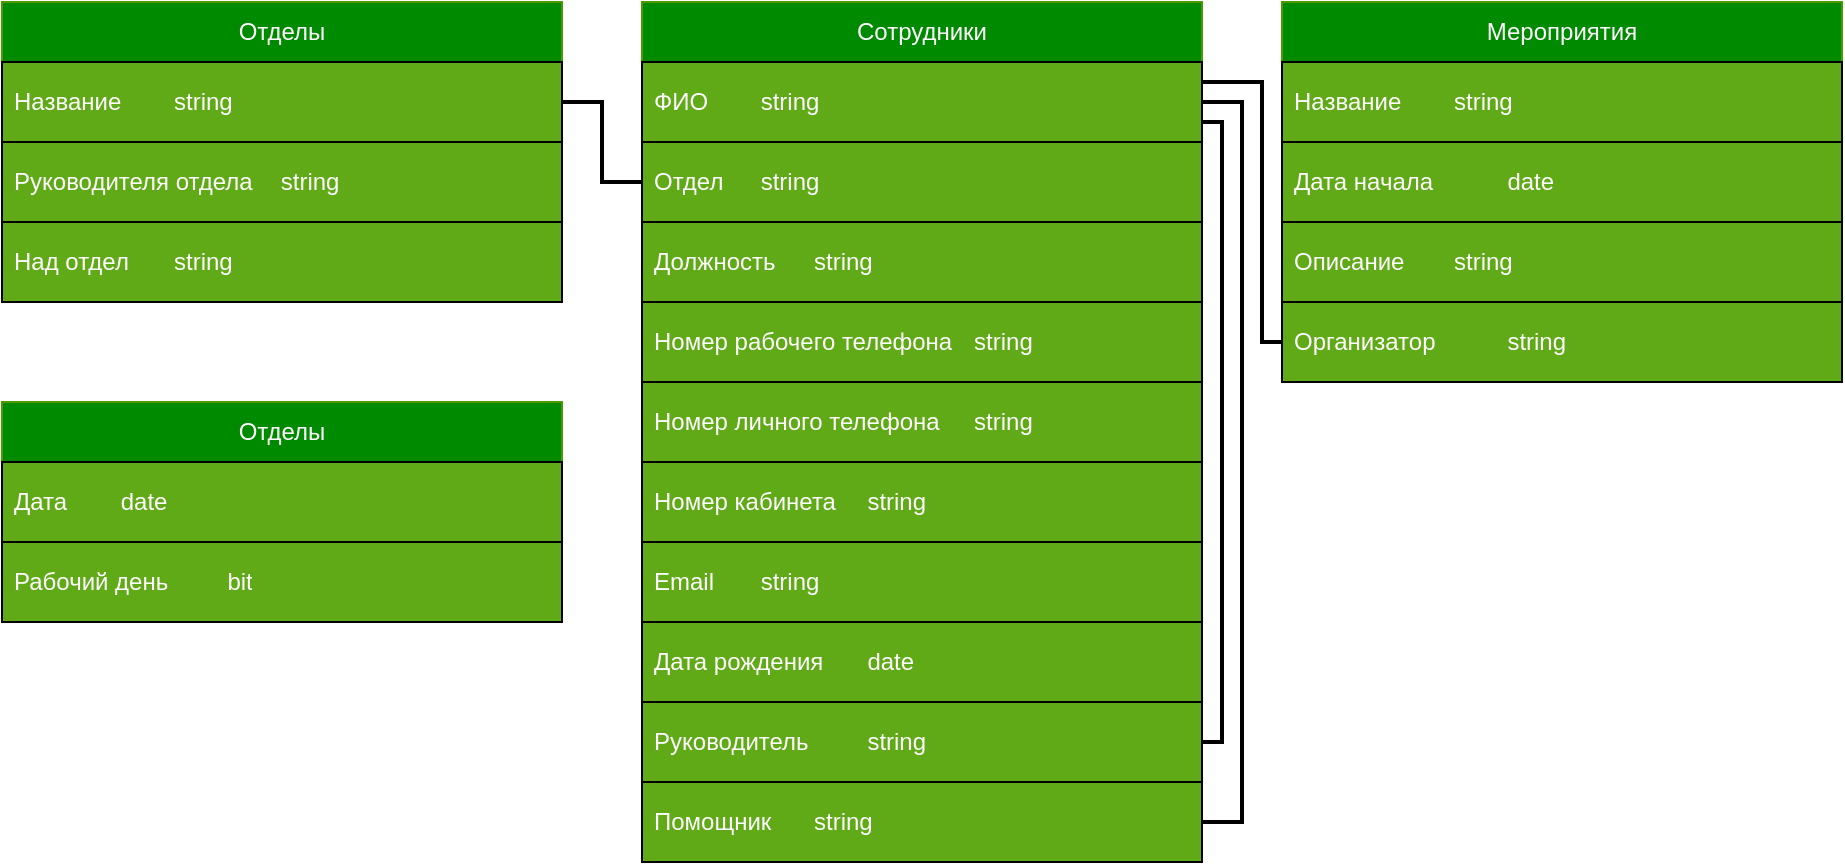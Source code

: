 <mxfile version="25.0.2">
  <diagram name="Page-1" id="iu0sUh3fWmhTkh8IcByA">
    <mxGraphModel dx="766" dy="794" grid="1" gridSize="10" guides="1" tooltips="1" connect="1" arrows="1" fold="1" page="1" pageScale="1" pageWidth="1169" pageHeight="1654" math="0" shadow="0">
      <root>
        <mxCell id="0" />
        <mxCell id="1" parent="0" />
        <mxCell id="saXNmX8eESWEZBJ4_-FF-3" value="Отделы" style="swimlane;fontStyle=0;childLayout=stackLayout;horizontal=1;startSize=30;horizontalStack=0;resizeParent=1;resizeParentMax=0;resizeLast=0;collapsible=1;marginBottom=0;whiteSpace=wrap;html=1;movable=1;resizable=1;rotatable=1;deletable=1;editable=1;locked=0;connectable=1;fillColor=#008a00;fontColor=#ffffff;strokeColor=#4D9900;" parent="1" vertex="1">
          <mxGeometry x="40" y="40" width="280" height="150" as="geometry" />
        </mxCell>
        <mxCell id="saXNmX8eESWEZBJ4_-FF-6" value="Название &lt;span style=&quot;white-space: pre;&quot;&gt;&#x9;&lt;/span&gt;string" style="text;strokeColor=#000000;fillColor=#60a917;align=left;verticalAlign=middle;spacingLeft=4;spacingRight=4;overflow=hidden;points=[[0,0.5],[1,0.5]];portConstraint=eastwest;rotatable=0;whiteSpace=wrap;html=1;fontColor=#ffffff;" parent="saXNmX8eESWEZBJ4_-FF-3" vertex="1">
          <mxGeometry y="30" width="280" height="40" as="geometry" />
        </mxCell>
        <mxCell id="saXNmX8eESWEZBJ4_-FF-9" value="Руководителя отдела&lt;span style=&quot;white-space: pre;&quot;&gt;&#x9;&lt;/span&gt;string" style="text;strokeColor=#000000;fillColor=#60a917;align=left;verticalAlign=middle;spacingLeft=4;spacingRight=4;overflow=hidden;points=[[0,0.5],[1,0.5]];portConstraint=eastwest;rotatable=0;whiteSpace=wrap;html=1;fontColor=#ffffff;" parent="saXNmX8eESWEZBJ4_-FF-3" vertex="1">
          <mxGeometry y="70" width="280" height="40" as="geometry" />
        </mxCell>
        <mxCell id="saXNmX8eESWEZBJ4_-FF-10" value="Над отдел&lt;span style=&quot;white-space: pre;&quot;&gt;&#x9;&lt;/span&gt;string" style="text;strokeColor=#000000;fillColor=#60a917;align=left;verticalAlign=middle;spacingLeft=4;spacingRight=4;overflow=hidden;points=[[0,0.5],[1,0.5]];portConstraint=eastwest;rotatable=0;whiteSpace=wrap;html=1;fontColor=#ffffff;" parent="saXNmX8eESWEZBJ4_-FF-3" vertex="1">
          <mxGeometry y="110" width="280" height="40" as="geometry" />
        </mxCell>
        <mxCell id="saXNmX8eESWEZBJ4_-FF-15" value="Мероприятия" style="swimlane;fontStyle=0;childLayout=stackLayout;horizontal=1;startSize=30;horizontalStack=0;resizeParent=1;resizeParentMax=0;resizeLast=0;collapsible=1;marginBottom=0;whiteSpace=wrap;html=1;movable=1;resizable=1;rotatable=1;deletable=1;editable=1;locked=0;connectable=1;fillColor=#008a00;fontColor=#ffffff;strokeColor=#4D9900;" parent="1" vertex="1">
          <mxGeometry x="680" y="40" width="280" height="190" as="geometry" />
        </mxCell>
        <mxCell id="saXNmX8eESWEZBJ4_-FF-16" value="Название&lt;span style=&quot;white-space: pre;&quot;&gt;&#x9;&lt;/span&gt;string" style="text;strokeColor=#000000;fillColor=#60a917;align=left;verticalAlign=middle;spacingLeft=4;spacingRight=4;overflow=hidden;points=[[0,0.5],[1,0.5]];portConstraint=eastwest;rotatable=0;whiteSpace=wrap;html=1;fontColor=#ffffff;" parent="saXNmX8eESWEZBJ4_-FF-15" vertex="1">
          <mxGeometry y="30" width="280" height="40" as="geometry" />
        </mxCell>
        <mxCell id="saXNmX8eESWEZBJ4_-FF-17" value="Дата начала&amp;nbsp;&lt;span style=&quot;white-space: pre;&quot;&gt;&#x9;&lt;/span&gt;&lt;span style=&quot;white-space: pre;&quot;&gt;&#x9;&lt;/span&gt;date" style="text;strokeColor=#000000;fillColor=#60a917;align=left;verticalAlign=middle;spacingLeft=4;spacingRight=4;overflow=hidden;points=[[0,0.5],[1,0.5]];portConstraint=eastwest;rotatable=0;whiteSpace=wrap;html=1;fontColor=#ffffff;" parent="saXNmX8eESWEZBJ4_-FF-15" vertex="1">
          <mxGeometry y="70" width="280" height="40" as="geometry" />
        </mxCell>
        <mxCell id="saXNmX8eESWEZBJ4_-FF-18" value="Описание&lt;span style=&quot;white-space: pre;&quot;&gt;&#x9;&lt;/span&gt;string" style="text;strokeColor=#000000;fillColor=#60a917;align=left;verticalAlign=middle;spacingLeft=4;spacingRight=4;overflow=hidden;points=[[0,0.5],[1,0.5]];portConstraint=eastwest;rotatable=0;whiteSpace=wrap;html=1;fontColor=#ffffff;" parent="saXNmX8eESWEZBJ4_-FF-15" vertex="1">
          <mxGeometry y="110" width="280" height="40" as="geometry" />
        </mxCell>
        <mxCell id="saXNmX8eESWEZBJ4_-FF-19" value="Организатор&lt;span style=&quot;white-space: pre;&quot;&gt;&#x9;&lt;/span&gt;&lt;span style=&quot;white-space: pre;&quot;&gt;&#x9;&lt;/span&gt;string" style="text;strokeColor=#000000;fillColor=#60a917;align=left;verticalAlign=middle;spacingLeft=4;spacingRight=4;overflow=hidden;points=[[0,0.5],[1,0.5]];portConstraint=eastwest;rotatable=0;whiteSpace=wrap;html=1;fontColor=#ffffff;" parent="saXNmX8eESWEZBJ4_-FF-15" vertex="1">
          <mxGeometry y="150" width="280" height="40" as="geometry" />
        </mxCell>
        <mxCell id="saXNmX8eESWEZBJ4_-FF-20" value="Сотрудники" style="swimlane;fontStyle=0;childLayout=stackLayout;horizontal=1;startSize=30;horizontalStack=0;resizeParent=1;resizeParentMax=0;resizeLast=0;collapsible=1;marginBottom=0;whiteSpace=wrap;html=1;movable=1;resizable=1;rotatable=1;deletable=1;editable=1;locked=0;connectable=1;fillColor=#008a00;fontColor=#ffffff;strokeColor=#4D9900;" parent="1" vertex="1">
          <mxGeometry x="360" y="40" width="280" height="430" as="geometry" />
        </mxCell>
        <mxCell id="saXNmX8eESWEZBJ4_-FF-21" value="ФИО&lt;span style=&quot;white-space: pre;&quot;&gt;&#x9;&lt;/span&gt;string" style="text;strokeColor=#000000;fillColor=#60a917;align=left;verticalAlign=middle;spacingLeft=4;spacingRight=4;overflow=hidden;points=[[0,0.5],[1,0.5]];portConstraint=eastwest;rotatable=0;whiteSpace=wrap;html=1;fontColor=#ffffff;" parent="saXNmX8eESWEZBJ4_-FF-20" vertex="1">
          <mxGeometry y="30" width="280" height="40" as="geometry" />
        </mxCell>
        <mxCell id="saXNmX8eESWEZBJ4_-FF-22" value="Отдел&lt;span style=&quot;white-space: pre;&quot;&gt;&#x9;&lt;/span&gt;string" style="text;strokeColor=#000000;fillColor=#60a917;align=left;verticalAlign=middle;spacingLeft=4;spacingRight=4;overflow=hidden;points=[[0,0.5],[1,0.5]];portConstraint=eastwest;rotatable=0;whiteSpace=wrap;html=1;fontColor=#ffffff;" parent="saXNmX8eESWEZBJ4_-FF-20" vertex="1">
          <mxGeometry y="70" width="280" height="40" as="geometry" />
        </mxCell>
        <mxCell id="saXNmX8eESWEZBJ4_-FF-23" value="Должность&lt;span style=&quot;white-space: pre;&quot;&gt;&#x9;&lt;/span&gt;string" style="text;strokeColor=#000000;fillColor=#60a917;align=left;verticalAlign=middle;spacingLeft=4;spacingRight=4;overflow=hidden;points=[[0,0.5],[1,0.5]];portConstraint=eastwest;rotatable=0;whiteSpace=wrap;html=1;fontColor=#ffffff;" parent="saXNmX8eESWEZBJ4_-FF-20" vertex="1">
          <mxGeometry y="110" width="280" height="40" as="geometry" />
        </mxCell>
        <mxCell id="saXNmX8eESWEZBJ4_-FF-24" value="Номер рабочего телефона&lt;span style=&quot;white-space: pre;&quot;&gt;&#x9;&lt;/span&gt;string" style="text;strokeColor=#000000;fillColor=#60a917;align=left;verticalAlign=middle;spacingLeft=4;spacingRight=4;overflow=hidden;points=[[0,0.5],[1,0.5]];portConstraint=eastwest;rotatable=0;whiteSpace=wrap;html=1;fontColor=#ffffff;" parent="saXNmX8eESWEZBJ4_-FF-20" vertex="1">
          <mxGeometry y="150" width="280" height="40" as="geometry" />
        </mxCell>
        <mxCell id="saXNmX8eESWEZBJ4_-FF-25" value="Номер личного телефона&lt;span style=&quot;white-space: pre;&quot;&gt;&#x9;&lt;/span&gt;string" style="text;strokeColor=#000000;fillColor=#60a917;align=left;verticalAlign=middle;spacingLeft=4;spacingRight=4;overflow=hidden;points=[[0,0.5],[1,0.5]];portConstraint=eastwest;rotatable=0;whiteSpace=wrap;html=1;fontColor=#ffffff;" parent="saXNmX8eESWEZBJ4_-FF-20" vertex="1">
          <mxGeometry y="190" width="280" height="40" as="geometry" />
        </mxCell>
        <mxCell id="saXNmX8eESWEZBJ4_-FF-26" value="Номер кабинета&lt;span style=&quot;white-space: pre;&quot;&gt;&#x9;&lt;/span&gt;string" style="text;strokeColor=#000000;fillColor=#60a917;align=left;verticalAlign=middle;spacingLeft=4;spacingRight=4;overflow=hidden;points=[[0,0.5],[1,0.5]];portConstraint=eastwest;rotatable=0;whiteSpace=wrap;html=1;fontColor=#ffffff;" parent="saXNmX8eESWEZBJ4_-FF-20" vertex="1">
          <mxGeometry y="230" width="280" height="40" as="geometry" />
        </mxCell>
        <mxCell id="saXNmX8eESWEZBJ4_-FF-27" value="Email&lt;span style=&quot;white-space: pre;&quot;&gt;&#x9;&lt;/span&gt;string" style="text;strokeColor=#000000;fillColor=#60a917;align=left;verticalAlign=middle;spacingLeft=4;spacingRight=4;overflow=hidden;points=[[0,0.5],[1,0.5]];portConstraint=eastwest;rotatable=0;whiteSpace=wrap;html=1;fontColor=#ffffff;" parent="saXNmX8eESWEZBJ4_-FF-20" vertex="1">
          <mxGeometry y="270" width="280" height="40" as="geometry" />
        </mxCell>
        <mxCell id="saXNmX8eESWEZBJ4_-FF-28" value="Дата рождения&lt;span style=&quot;white-space: pre;&quot;&gt;&#x9;&lt;/span&gt;date" style="text;strokeColor=#000000;fillColor=#60a917;align=left;verticalAlign=middle;spacingLeft=4;spacingRight=4;overflow=hidden;points=[[0,0.5],[1,0.5]];portConstraint=eastwest;rotatable=0;whiteSpace=wrap;html=1;fontColor=#ffffff;" parent="saXNmX8eESWEZBJ4_-FF-20" vertex="1">
          <mxGeometry y="310" width="280" height="40" as="geometry" />
        </mxCell>
        <mxCell id="saXNmX8eESWEZBJ4_-FF-29" value="Руководитель&lt;span style=&quot;white-space: pre;&quot;&gt;&#x9;&lt;span style=&quot;white-space: pre;&quot;&gt;&#x9;&lt;/span&gt;&lt;/span&gt;string" style="text;strokeColor=#000000;fillColor=#60a917;align=left;verticalAlign=middle;spacingLeft=4;spacingRight=4;overflow=hidden;points=[[0,0.5],[1,0.5]];portConstraint=eastwest;rotatable=0;whiteSpace=wrap;html=1;fontColor=#ffffff;" parent="saXNmX8eESWEZBJ4_-FF-20" vertex="1">
          <mxGeometry y="350" width="280" height="40" as="geometry" />
        </mxCell>
        <mxCell id="saXNmX8eESWEZBJ4_-FF-30" value="Помощник&amp;nbsp;&lt;span style=&quot;white-space: pre;&quot;&gt;&#x9;&lt;/span&gt;string" style="text;strokeColor=#000000;fillColor=#60a917;align=left;verticalAlign=middle;spacingLeft=4;spacingRight=4;overflow=hidden;points=[[0,0.5],[1,0.5]];portConstraint=eastwest;rotatable=0;whiteSpace=wrap;html=1;fontColor=#ffffff;" parent="saXNmX8eESWEZBJ4_-FF-20" vertex="1">
          <mxGeometry y="390" width="280" height="40" as="geometry" />
        </mxCell>
        <mxCell id="saXNmX8eESWEZBJ4_-FF-31" value="" style="endArrow=none;html=1;rounded=0;entryX=1;entryY=0.5;entryDx=0;entryDy=0;exitX=0;exitY=0.5;exitDx=0;exitDy=0;strokeWidth=2;" parent="1" source="saXNmX8eESWEZBJ4_-FF-22" target="saXNmX8eESWEZBJ4_-FF-6" edge="1">
          <mxGeometry width="50" height="50" relative="1" as="geometry">
            <mxPoint x="340" y="130" as="sourcePoint" />
            <mxPoint x="470" y="180" as="targetPoint" />
            <Array as="points">
              <mxPoint x="340" y="130" />
              <mxPoint x="340" y="90" />
            </Array>
          </mxGeometry>
        </mxCell>
        <mxCell id="saXNmX8eESWEZBJ4_-FF-32" value="" style="endArrow=none;html=1;rounded=0;entryX=0;entryY=0.5;entryDx=0;entryDy=0;strokeWidth=2;" parent="1" target="saXNmX8eESWEZBJ4_-FF-19" edge="1">
          <mxGeometry width="50" height="50" relative="1" as="geometry">
            <mxPoint x="640" y="80" as="sourcePoint" />
            <mxPoint x="770" y="140" as="targetPoint" />
            <Array as="points">
              <mxPoint x="670" y="80" />
              <mxPoint x="670" y="210" />
            </Array>
          </mxGeometry>
        </mxCell>
        <mxCell id="saXNmX8eESWEZBJ4_-FF-33" value="" style="endArrow=none;html=1;rounded=0;strokeWidth=2;" parent="1" edge="1">
          <mxGeometry width="50" height="50" relative="1" as="geometry">
            <mxPoint x="640" y="450" as="sourcePoint" />
            <mxPoint x="640" y="90" as="targetPoint" />
            <Array as="points">
              <mxPoint x="660" y="450" />
              <mxPoint x="660" y="90" />
            </Array>
          </mxGeometry>
        </mxCell>
        <mxCell id="saXNmX8eESWEZBJ4_-FF-34" value="" style="endArrow=none;html=1;rounded=0;entryX=1;entryY=0.5;entryDx=0;entryDy=0;strokeWidth=2;" parent="1" target="saXNmX8eESWEZBJ4_-FF-29" edge="1">
          <mxGeometry width="50" height="50" relative="1" as="geometry">
            <mxPoint x="640" y="100" as="sourcePoint" />
            <mxPoint x="650" y="330" as="targetPoint" />
            <Array as="points">
              <mxPoint x="650" y="100" />
              <mxPoint x="650" y="410" />
            </Array>
          </mxGeometry>
        </mxCell>
        <mxCell id="00tXdzK_fdSx0HxKSCXy-1" value="Отделы" style="swimlane;fontStyle=0;childLayout=stackLayout;horizontal=1;startSize=30;horizontalStack=0;resizeParent=1;resizeParentMax=0;resizeLast=0;collapsible=1;marginBottom=0;whiteSpace=wrap;html=1;movable=1;resizable=1;rotatable=1;deletable=1;editable=1;locked=0;connectable=1;fillColor=#008a00;fontColor=#ffffff;strokeColor=#4D9900;" vertex="1" parent="1">
          <mxGeometry x="40" y="240" width="280" height="110" as="geometry" />
        </mxCell>
        <mxCell id="00tXdzK_fdSx0HxKSCXy-2" value="Дата&lt;span style=&quot;white-space: pre;&quot;&gt;&#x9;&lt;/span&gt;date" style="text;strokeColor=#000000;fillColor=#60a917;align=left;verticalAlign=middle;spacingLeft=4;spacingRight=4;overflow=hidden;points=[[0,0.5],[1,0.5]];portConstraint=eastwest;rotatable=0;whiteSpace=wrap;html=1;fontColor=#ffffff;" vertex="1" parent="00tXdzK_fdSx0HxKSCXy-1">
          <mxGeometry y="30" width="280" height="40" as="geometry" />
        </mxCell>
        <mxCell id="00tXdzK_fdSx0HxKSCXy-3" value="Рабочий день&lt;span style=&quot;white-space: pre;&quot;&gt;&#x9;&lt;span style=&quot;white-space: pre;&quot;&gt;&#x9;&lt;/span&gt;&lt;/span&gt;bit" style="text;strokeColor=#000000;fillColor=#60a917;align=left;verticalAlign=middle;spacingLeft=4;spacingRight=4;overflow=hidden;points=[[0,0.5],[1,0.5]];portConstraint=eastwest;rotatable=0;whiteSpace=wrap;html=1;fontColor=#ffffff;" vertex="1" parent="00tXdzK_fdSx0HxKSCXy-1">
          <mxGeometry y="70" width="280" height="40" as="geometry" />
        </mxCell>
      </root>
    </mxGraphModel>
  </diagram>
</mxfile>

